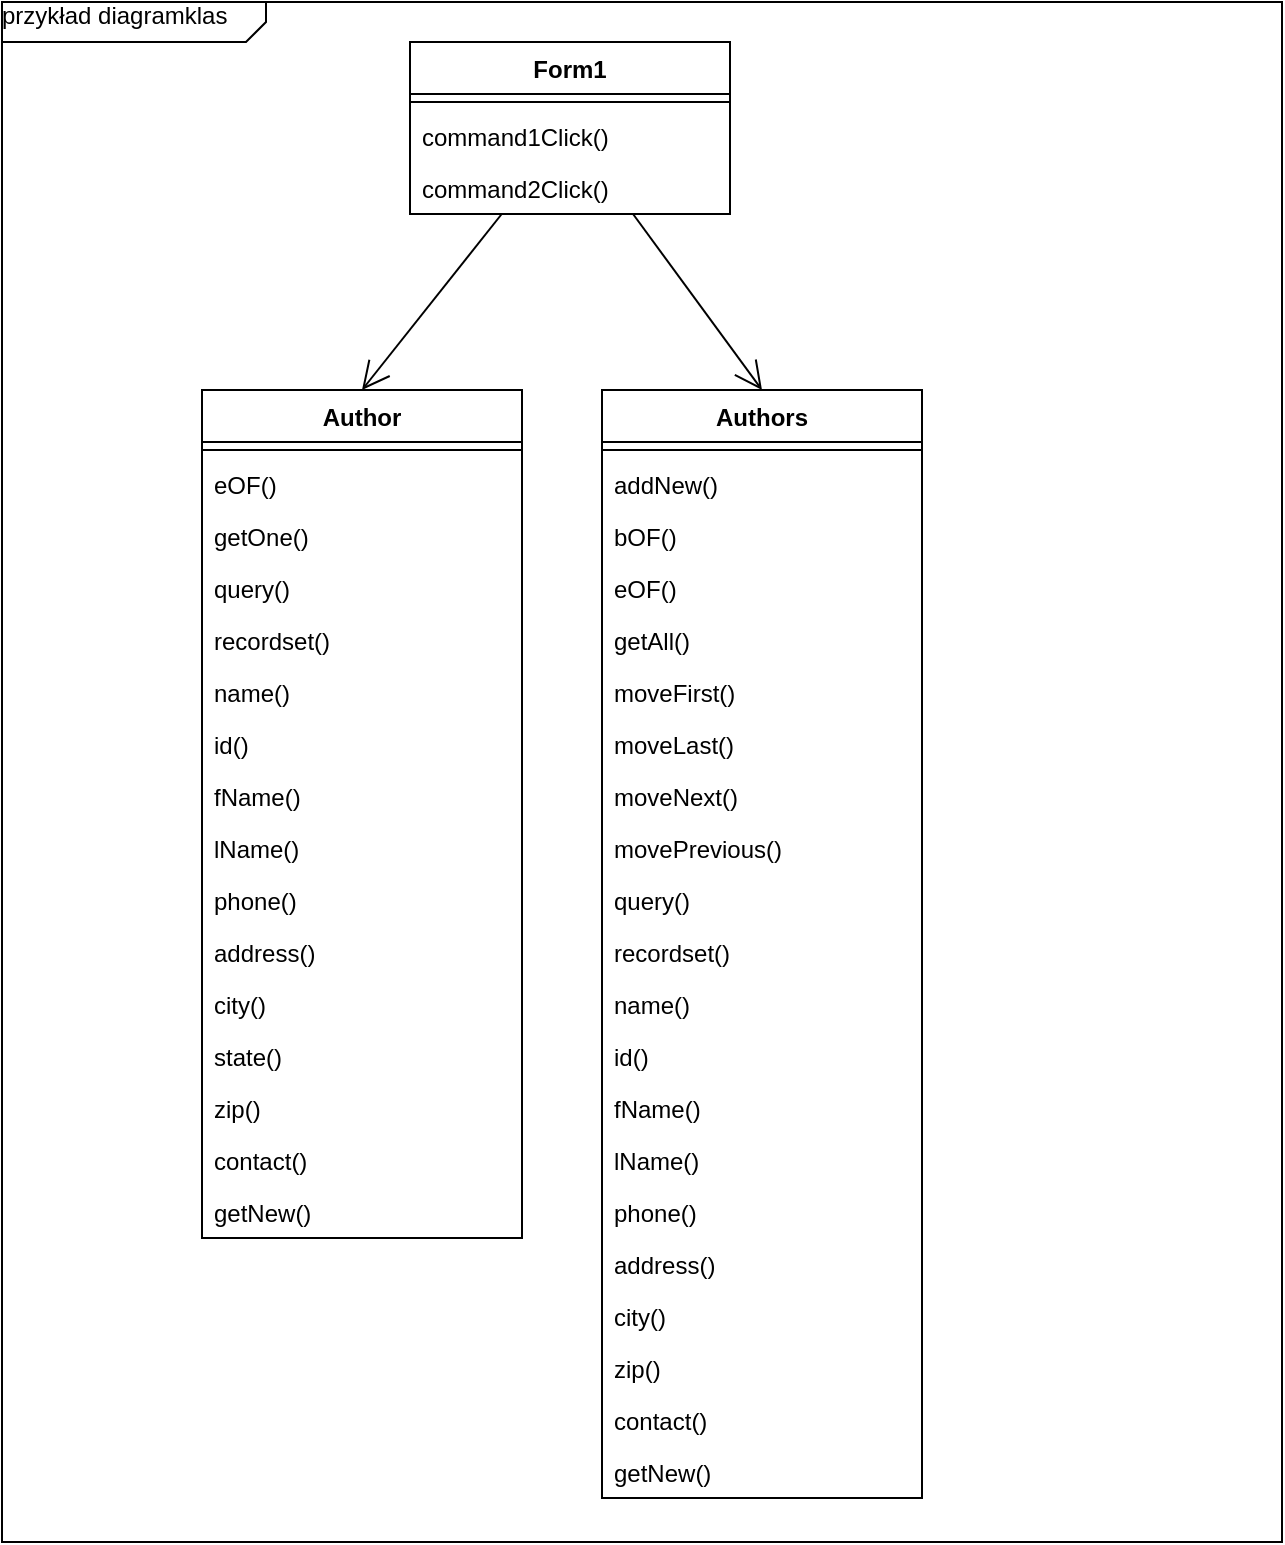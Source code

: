 <mxfile version="13.8.5" type="github">
  <diagram id="C5RBs43oDa-KdzZeNtuy" name="Page-1">
    <mxGraphModel dx="1185" dy="659" grid="1" gridSize="10" guides="1" tooltips="1" connect="1" arrows="1" fold="1" page="1" pageScale="1" pageWidth="827" pageHeight="1169" math="0" shadow="0">
      <root>
        <mxCell id="WIyWlLk6GJQsqaUBKTNV-0" />
        <mxCell id="WIyWlLk6GJQsqaUBKTNV-1" parent="WIyWlLk6GJQsqaUBKTNV-0" />
        <mxCell id="Sj6QukgzmctEtw2-0eMi-55" value="przykład diagramklas" style="html=1;shape=mxgraph.sysml.package;overflow=fill;labelX=132;align=left;spacingLeft=5;verticalAlign=top;spacingTop=-3;" vertex="1" parent="WIyWlLk6GJQsqaUBKTNV-1">
          <mxGeometry x="50" y="60" width="640" height="770" as="geometry" />
        </mxCell>
        <mxCell id="Sj6QukgzmctEtw2-0eMi-4" value="Form1" style="swimlane;fontStyle=1;align=center;verticalAlign=top;childLayout=stackLayout;horizontal=1;startSize=26;horizontalStack=0;resizeParent=1;resizeParentMax=0;resizeLast=0;collapsible=1;marginBottom=0;" vertex="1" parent="WIyWlLk6GJQsqaUBKTNV-1">
          <mxGeometry x="254" y="80" width="160" height="86" as="geometry" />
        </mxCell>
        <mxCell id="Sj6QukgzmctEtw2-0eMi-6" value="" style="line;strokeWidth=1;fillColor=none;align=left;verticalAlign=middle;spacingTop=-1;spacingLeft=3;spacingRight=3;rotatable=0;labelPosition=right;points=[];portConstraint=eastwest;" vertex="1" parent="Sj6QukgzmctEtw2-0eMi-4">
          <mxGeometry y="26" width="160" height="8" as="geometry" />
        </mxCell>
        <mxCell id="Sj6QukgzmctEtw2-0eMi-7" value="command1Click()" style="text;strokeColor=none;fillColor=none;align=left;verticalAlign=top;spacingLeft=4;spacingRight=4;overflow=hidden;rotatable=0;points=[[0,0.5],[1,0.5]];portConstraint=eastwest;" vertex="1" parent="Sj6QukgzmctEtw2-0eMi-4">
          <mxGeometry y="34" width="160" height="26" as="geometry" />
        </mxCell>
        <mxCell id="Sj6QukgzmctEtw2-0eMi-17" value="command2Click()" style="text;strokeColor=none;fillColor=none;align=left;verticalAlign=top;spacingLeft=4;spacingRight=4;overflow=hidden;rotatable=0;points=[[0,0.5],[1,0.5]];portConstraint=eastwest;" vertex="1" parent="Sj6QukgzmctEtw2-0eMi-4">
          <mxGeometry y="60" width="160" height="26" as="geometry" />
        </mxCell>
        <mxCell id="Sj6QukgzmctEtw2-0eMi-8" value="Author" style="swimlane;fontStyle=1;align=center;verticalAlign=top;childLayout=stackLayout;horizontal=1;startSize=26;horizontalStack=0;resizeParent=1;resizeParentMax=0;resizeLast=0;collapsible=1;marginBottom=0;" vertex="1" parent="WIyWlLk6GJQsqaUBKTNV-1">
          <mxGeometry x="150" y="254" width="160" height="424" as="geometry" />
        </mxCell>
        <mxCell id="Sj6QukgzmctEtw2-0eMi-10" value="" style="line;strokeWidth=1;fillColor=none;align=left;verticalAlign=middle;spacingTop=-1;spacingLeft=3;spacingRight=3;rotatable=0;labelPosition=right;points=[];portConstraint=eastwest;" vertex="1" parent="Sj6QukgzmctEtw2-0eMi-8">
          <mxGeometry y="26" width="160" height="8" as="geometry" />
        </mxCell>
        <mxCell id="Sj6QukgzmctEtw2-0eMi-11" value="eOF()" style="text;strokeColor=none;fillColor=none;align=left;verticalAlign=top;spacingLeft=4;spacingRight=4;overflow=hidden;rotatable=0;points=[[0,0.5],[1,0.5]];portConstraint=eastwest;" vertex="1" parent="Sj6QukgzmctEtw2-0eMi-8">
          <mxGeometry y="34" width="160" height="26" as="geometry" />
        </mxCell>
        <mxCell id="Sj6QukgzmctEtw2-0eMi-18" value="getOne()" style="text;strokeColor=none;fillColor=none;align=left;verticalAlign=top;spacingLeft=4;spacingRight=4;overflow=hidden;rotatable=0;points=[[0,0.5],[1,0.5]];portConstraint=eastwest;" vertex="1" parent="Sj6QukgzmctEtw2-0eMi-8">
          <mxGeometry y="60" width="160" height="26" as="geometry" />
        </mxCell>
        <mxCell id="Sj6QukgzmctEtw2-0eMi-19" value="query()" style="text;strokeColor=none;fillColor=none;align=left;verticalAlign=top;spacingLeft=4;spacingRight=4;overflow=hidden;rotatable=0;points=[[0,0.5],[1,0.5]];portConstraint=eastwest;" vertex="1" parent="Sj6QukgzmctEtw2-0eMi-8">
          <mxGeometry y="86" width="160" height="26" as="geometry" />
        </mxCell>
        <mxCell id="Sj6QukgzmctEtw2-0eMi-20" value="recordset()" style="text;strokeColor=none;fillColor=none;align=left;verticalAlign=top;spacingLeft=4;spacingRight=4;overflow=hidden;rotatable=0;points=[[0,0.5],[1,0.5]];portConstraint=eastwest;" vertex="1" parent="Sj6QukgzmctEtw2-0eMi-8">
          <mxGeometry y="112" width="160" height="26" as="geometry" />
        </mxCell>
        <mxCell id="Sj6QukgzmctEtw2-0eMi-21" value="name()" style="text;strokeColor=none;fillColor=none;align=left;verticalAlign=top;spacingLeft=4;spacingRight=4;overflow=hidden;rotatable=0;points=[[0,0.5],[1,0.5]];portConstraint=eastwest;" vertex="1" parent="Sj6QukgzmctEtw2-0eMi-8">
          <mxGeometry y="138" width="160" height="26" as="geometry" />
        </mxCell>
        <mxCell id="Sj6QukgzmctEtw2-0eMi-22" value="id()" style="text;strokeColor=none;fillColor=none;align=left;verticalAlign=top;spacingLeft=4;spacingRight=4;overflow=hidden;rotatable=0;points=[[0,0.5],[1,0.5]];portConstraint=eastwest;" vertex="1" parent="Sj6QukgzmctEtw2-0eMi-8">
          <mxGeometry y="164" width="160" height="26" as="geometry" />
        </mxCell>
        <mxCell id="Sj6QukgzmctEtw2-0eMi-23" value="fName()" style="text;strokeColor=none;fillColor=none;align=left;verticalAlign=top;spacingLeft=4;spacingRight=4;overflow=hidden;rotatable=0;points=[[0,0.5],[1,0.5]];portConstraint=eastwest;" vertex="1" parent="Sj6QukgzmctEtw2-0eMi-8">
          <mxGeometry y="190" width="160" height="26" as="geometry" />
        </mxCell>
        <mxCell id="Sj6QukgzmctEtw2-0eMi-56" value="lName()" style="text;strokeColor=none;fillColor=none;align=left;verticalAlign=top;spacingLeft=4;spacingRight=4;overflow=hidden;rotatable=0;points=[[0,0.5],[1,0.5]];portConstraint=eastwest;" vertex="1" parent="Sj6QukgzmctEtw2-0eMi-8">
          <mxGeometry y="216" width="160" height="26" as="geometry" />
        </mxCell>
        <mxCell id="Sj6QukgzmctEtw2-0eMi-24" value="phone()" style="text;strokeColor=none;fillColor=none;align=left;verticalAlign=top;spacingLeft=4;spacingRight=4;overflow=hidden;rotatable=0;points=[[0,0.5],[1,0.5]];portConstraint=eastwest;" vertex="1" parent="Sj6QukgzmctEtw2-0eMi-8">
          <mxGeometry y="242" width="160" height="26" as="geometry" />
        </mxCell>
        <mxCell id="Sj6QukgzmctEtw2-0eMi-25" value="address()" style="text;strokeColor=none;fillColor=none;align=left;verticalAlign=top;spacingLeft=4;spacingRight=4;overflow=hidden;rotatable=0;points=[[0,0.5],[1,0.5]];portConstraint=eastwest;" vertex="1" parent="Sj6QukgzmctEtw2-0eMi-8">
          <mxGeometry y="268" width="160" height="26" as="geometry" />
        </mxCell>
        <mxCell id="Sj6QukgzmctEtw2-0eMi-29" value="city()" style="text;strokeColor=none;fillColor=none;align=left;verticalAlign=top;spacingLeft=4;spacingRight=4;overflow=hidden;rotatable=0;points=[[0,0.5],[1,0.5]];portConstraint=eastwest;" vertex="1" parent="Sj6QukgzmctEtw2-0eMi-8">
          <mxGeometry y="294" width="160" height="26" as="geometry" />
        </mxCell>
        <mxCell id="Sj6QukgzmctEtw2-0eMi-31" value="state()" style="text;strokeColor=none;fillColor=none;align=left;verticalAlign=top;spacingLeft=4;spacingRight=4;overflow=hidden;rotatable=0;points=[[0,0.5],[1,0.5]];portConstraint=eastwest;" vertex="1" parent="Sj6QukgzmctEtw2-0eMi-8">
          <mxGeometry y="320" width="160" height="26" as="geometry" />
        </mxCell>
        <mxCell id="Sj6QukgzmctEtw2-0eMi-30" value="zip()" style="text;strokeColor=none;fillColor=none;align=left;verticalAlign=top;spacingLeft=4;spacingRight=4;overflow=hidden;rotatable=0;points=[[0,0.5],[1,0.5]];portConstraint=eastwest;" vertex="1" parent="Sj6QukgzmctEtw2-0eMi-8">
          <mxGeometry y="346" width="160" height="26" as="geometry" />
        </mxCell>
        <mxCell id="Sj6QukgzmctEtw2-0eMi-28" value="contact()" style="text;strokeColor=none;fillColor=none;align=left;verticalAlign=top;spacingLeft=4;spacingRight=4;overflow=hidden;rotatable=0;points=[[0,0.5],[1,0.5]];portConstraint=eastwest;" vertex="1" parent="Sj6QukgzmctEtw2-0eMi-8">
          <mxGeometry y="372" width="160" height="26" as="geometry" />
        </mxCell>
        <mxCell id="Sj6QukgzmctEtw2-0eMi-27" value="getNew()" style="text;strokeColor=none;fillColor=none;align=left;verticalAlign=top;spacingLeft=4;spacingRight=4;overflow=hidden;rotatable=0;points=[[0,0.5],[1,0.5]];portConstraint=eastwest;" vertex="1" parent="Sj6QukgzmctEtw2-0eMi-8">
          <mxGeometry y="398" width="160" height="26" as="geometry" />
        </mxCell>
        <mxCell id="Sj6QukgzmctEtw2-0eMi-12" value="Authors" style="swimlane;fontStyle=1;align=center;verticalAlign=top;childLayout=stackLayout;horizontal=1;startSize=26;horizontalStack=0;resizeParent=1;resizeParentMax=0;resizeLast=0;collapsible=1;marginBottom=0;" vertex="1" parent="WIyWlLk6GJQsqaUBKTNV-1">
          <mxGeometry x="350" y="254" width="160" height="554" as="geometry" />
        </mxCell>
        <mxCell id="Sj6QukgzmctEtw2-0eMi-14" value="" style="line;strokeWidth=1;fillColor=none;align=left;verticalAlign=middle;spacingTop=-1;spacingLeft=3;spacingRight=3;rotatable=0;labelPosition=right;points=[];portConstraint=eastwest;" vertex="1" parent="Sj6QukgzmctEtw2-0eMi-12">
          <mxGeometry y="26" width="160" height="8" as="geometry" />
        </mxCell>
        <mxCell id="Sj6QukgzmctEtw2-0eMi-15" value="addNew()" style="text;strokeColor=none;fillColor=none;align=left;verticalAlign=top;spacingLeft=4;spacingRight=4;overflow=hidden;rotatable=0;points=[[0,0.5],[1,0.5]];portConstraint=eastwest;" vertex="1" parent="Sj6QukgzmctEtw2-0eMi-12">
          <mxGeometry y="34" width="160" height="26" as="geometry" />
        </mxCell>
        <mxCell id="Sj6QukgzmctEtw2-0eMi-45" value="bOF()" style="text;strokeColor=none;fillColor=none;align=left;verticalAlign=top;spacingLeft=4;spacingRight=4;overflow=hidden;rotatable=0;points=[[0,0.5],[1,0.5]];portConstraint=eastwest;" vertex="1" parent="Sj6QukgzmctEtw2-0eMi-12">
          <mxGeometry y="60" width="160" height="26" as="geometry" />
        </mxCell>
        <mxCell id="Sj6QukgzmctEtw2-0eMi-44" value="eOF()" style="text;strokeColor=none;fillColor=none;align=left;verticalAlign=top;spacingLeft=4;spacingRight=4;overflow=hidden;rotatable=0;points=[[0,0.5],[1,0.5]];portConstraint=eastwest;" vertex="1" parent="Sj6QukgzmctEtw2-0eMi-12">
          <mxGeometry y="86" width="160" height="26" as="geometry" />
        </mxCell>
        <mxCell id="Sj6QukgzmctEtw2-0eMi-43" value="getAll()" style="text;strokeColor=none;fillColor=none;align=left;verticalAlign=top;spacingLeft=4;spacingRight=4;overflow=hidden;rotatable=0;points=[[0,0.5],[1,0.5]];portConstraint=eastwest;" vertex="1" parent="Sj6QukgzmctEtw2-0eMi-12">
          <mxGeometry y="112" width="160" height="26" as="geometry" />
        </mxCell>
        <mxCell id="Sj6QukgzmctEtw2-0eMi-46" value="moveFirst()" style="text;strokeColor=none;fillColor=none;align=left;verticalAlign=top;spacingLeft=4;spacingRight=4;overflow=hidden;rotatable=0;points=[[0,0.5],[1,0.5]];portConstraint=eastwest;" vertex="1" parent="Sj6QukgzmctEtw2-0eMi-12">
          <mxGeometry y="138" width="160" height="26" as="geometry" />
        </mxCell>
        <mxCell id="Sj6QukgzmctEtw2-0eMi-48" value="moveLast()" style="text;strokeColor=none;fillColor=none;align=left;verticalAlign=top;spacingLeft=4;spacingRight=4;overflow=hidden;rotatable=0;points=[[0,0.5],[1,0.5]];portConstraint=eastwest;" vertex="1" parent="Sj6QukgzmctEtw2-0eMi-12">
          <mxGeometry y="164" width="160" height="26" as="geometry" />
        </mxCell>
        <mxCell id="Sj6QukgzmctEtw2-0eMi-49" value="moveNext()" style="text;strokeColor=none;fillColor=none;align=left;verticalAlign=top;spacingLeft=4;spacingRight=4;overflow=hidden;rotatable=0;points=[[0,0.5],[1,0.5]];portConstraint=eastwest;" vertex="1" parent="Sj6QukgzmctEtw2-0eMi-12">
          <mxGeometry y="190" width="160" height="26" as="geometry" />
        </mxCell>
        <mxCell id="Sj6QukgzmctEtw2-0eMi-47" value="movePrevious()" style="text;strokeColor=none;fillColor=none;align=left;verticalAlign=top;spacingLeft=4;spacingRight=4;overflow=hidden;rotatable=0;points=[[0,0.5],[1,0.5]];portConstraint=eastwest;" vertex="1" parent="Sj6QukgzmctEtw2-0eMi-12">
          <mxGeometry y="216" width="160" height="26" as="geometry" />
        </mxCell>
        <mxCell id="Sj6QukgzmctEtw2-0eMi-50" value="query()" style="text;strokeColor=none;fillColor=none;align=left;verticalAlign=top;spacingLeft=4;spacingRight=4;overflow=hidden;rotatable=0;points=[[0,0.5],[1,0.5]];portConstraint=eastwest;" vertex="1" parent="Sj6QukgzmctEtw2-0eMi-12">
          <mxGeometry y="242" width="160" height="26" as="geometry" />
        </mxCell>
        <mxCell id="Sj6QukgzmctEtw2-0eMi-32" value="recordset()" style="text;strokeColor=none;fillColor=none;align=left;verticalAlign=top;spacingLeft=4;spacingRight=4;overflow=hidden;rotatable=0;points=[[0,0.5],[1,0.5]];portConstraint=eastwest;" vertex="1" parent="Sj6QukgzmctEtw2-0eMi-12">
          <mxGeometry y="268" width="160" height="26" as="geometry" />
        </mxCell>
        <mxCell id="Sj6QukgzmctEtw2-0eMi-33" value="name()" style="text;strokeColor=none;fillColor=none;align=left;verticalAlign=top;spacingLeft=4;spacingRight=4;overflow=hidden;rotatable=0;points=[[0,0.5],[1,0.5]];portConstraint=eastwest;" vertex="1" parent="Sj6QukgzmctEtw2-0eMi-12">
          <mxGeometry y="294" width="160" height="26" as="geometry" />
        </mxCell>
        <mxCell id="Sj6QukgzmctEtw2-0eMi-34" value="id()" style="text;strokeColor=none;fillColor=none;align=left;verticalAlign=top;spacingLeft=4;spacingRight=4;overflow=hidden;rotatable=0;points=[[0,0.5],[1,0.5]];portConstraint=eastwest;" vertex="1" parent="Sj6QukgzmctEtw2-0eMi-12">
          <mxGeometry y="320" width="160" height="26" as="geometry" />
        </mxCell>
        <mxCell id="Sj6QukgzmctEtw2-0eMi-35" value="fName()" style="text;strokeColor=none;fillColor=none;align=left;verticalAlign=top;spacingLeft=4;spacingRight=4;overflow=hidden;rotatable=0;points=[[0,0.5],[1,0.5]];portConstraint=eastwest;" vertex="1" parent="Sj6QukgzmctEtw2-0eMi-12">
          <mxGeometry y="346" width="160" height="26" as="geometry" />
        </mxCell>
        <mxCell id="Sj6QukgzmctEtw2-0eMi-51" value="lName()" style="text;strokeColor=none;fillColor=none;align=left;verticalAlign=top;spacingLeft=4;spacingRight=4;overflow=hidden;rotatable=0;points=[[0,0.5],[1,0.5]];portConstraint=eastwest;" vertex="1" parent="Sj6QukgzmctEtw2-0eMi-12">
          <mxGeometry y="372" width="160" height="26" as="geometry" />
        </mxCell>
        <mxCell id="Sj6QukgzmctEtw2-0eMi-36" value="phone()" style="text;strokeColor=none;fillColor=none;align=left;verticalAlign=top;spacingLeft=4;spacingRight=4;overflow=hidden;rotatable=0;points=[[0,0.5],[1,0.5]];portConstraint=eastwest;" vertex="1" parent="Sj6QukgzmctEtw2-0eMi-12">
          <mxGeometry y="398" width="160" height="26" as="geometry" />
        </mxCell>
        <mxCell id="Sj6QukgzmctEtw2-0eMi-37" value="address()" style="text;strokeColor=none;fillColor=none;align=left;verticalAlign=top;spacingLeft=4;spacingRight=4;overflow=hidden;rotatable=0;points=[[0,0.5],[1,0.5]];portConstraint=eastwest;" vertex="1" parent="Sj6QukgzmctEtw2-0eMi-12">
          <mxGeometry y="424" width="160" height="26" as="geometry" />
        </mxCell>
        <mxCell id="Sj6QukgzmctEtw2-0eMi-38" value="city()" style="text;strokeColor=none;fillColor=none;align=left;verticalAlign=top;spacingLeft=4;spacingRight=4;overflow=hidden;rotatable=0;points=[[0,0.5],[1,0.5]];portConstraint=eastwest;" vertex="1" parent="Sj6QukgzmctEtw2-0eMi-12">
          <mxGeometry y="450" width="160" height="26" as="geometry" />
        </mxCell>
        <mxCell id="Sj6QukgzmctEtw2-0eMi-40" value="zip()" style="text;strokeColor=none;fillColor=none;align=left;verticalAlign=top;spacingLeft=4;spacingRight=4;overflow=hidden;rotatable=0;points=[[0,0.5],[1,0.5]];portConstraint=eastwest;" vertex="1" parent="Sj6QukgzmctEtw2-0eMi-12">
          <mxGeometry y="476" width="160" height="26" as="geometry" />
        </mxCell>
        <mxCell id="Sj6QukgzmctEtw2-0eMi-41" value="contact()" style="text;strokeColor=none;fillColor=none;align=left;verticalAlign=top;spacingLeft=4;spacingRight=4;overflow=hidden;rotatable=0;points=[[0,0.5],[1,0.5]];portConstraint=eastwest;" vertex="1" parent="Sj6QukgzmctEtw2-0eMi-12">
          <mxGeometry y="502" width="160" height="26" as="geometry" />
        </mxCell>
        <mxCell id="Sj6QukgzmctEtw2-0eMi-42" value="getNew()" style="text;strokeColor=none;fillColor=none;align=left;verticalAlign=top;spacingLeft=4;spacingRight=4;overflow=hidden;rotatable=0;points=[[0,0.5],[1,0.5]];portConstraint=eastwest;" vertex="1" parent="Sj6QukgzmctEtw2-0eMi-12">
          <mxGeometry y="528" width="160" height="26" as="geometry" />
        </mxCell>
        <mxCell id="Sj6QukgzmctEtw2-0eMi-53" value="" style="endArrow=open;endFill=1;endSize=12;html=1;entryX=0.5;entryY=0;entryDx=0;entryDy=0;" edge="1" parent="WIyWlLk6GJQsqaUBKTNV-1" source="Sj6QukgzmctEtw2-0eMi-4" target="Sj6QukgzmctEtw2-0eMi-12">
          <mxGeometry width="160" relative="1" as="geometry">
            <mxPoint x="330" y="460" as="sourcePoint" />
            <mxPoint x="490" y="460" as="targetPoint" />
          </mxGeometry>
        </mxCell>
        <mxCell id="Sj6QukgzmctEtw2-0eMi-54" value="" style="endArrow=open;endFill=1;endSize=12;html=1;entryX=0.5;entryY=0;entryDx=0;entryDy=0;" edge="1" parent="WIyWlLk6GJQsqaUBKTNV-1" source="Sj6QukgzmctEtw2-0eMi-4" target="Sj6QukgzmctEtw2-0eMi-8">
          <mxGeometry width="160" relative="1" as="geometry">
            <mxPoint x="330" y="460" as="sourcePoint" />
            <mxPoint x="490" y="460" as="targetPoint" />
          </mxGeometry>
        </mxCell>
      </root>
    </mxGraphModel>
  </diagram>
</mxfile>
